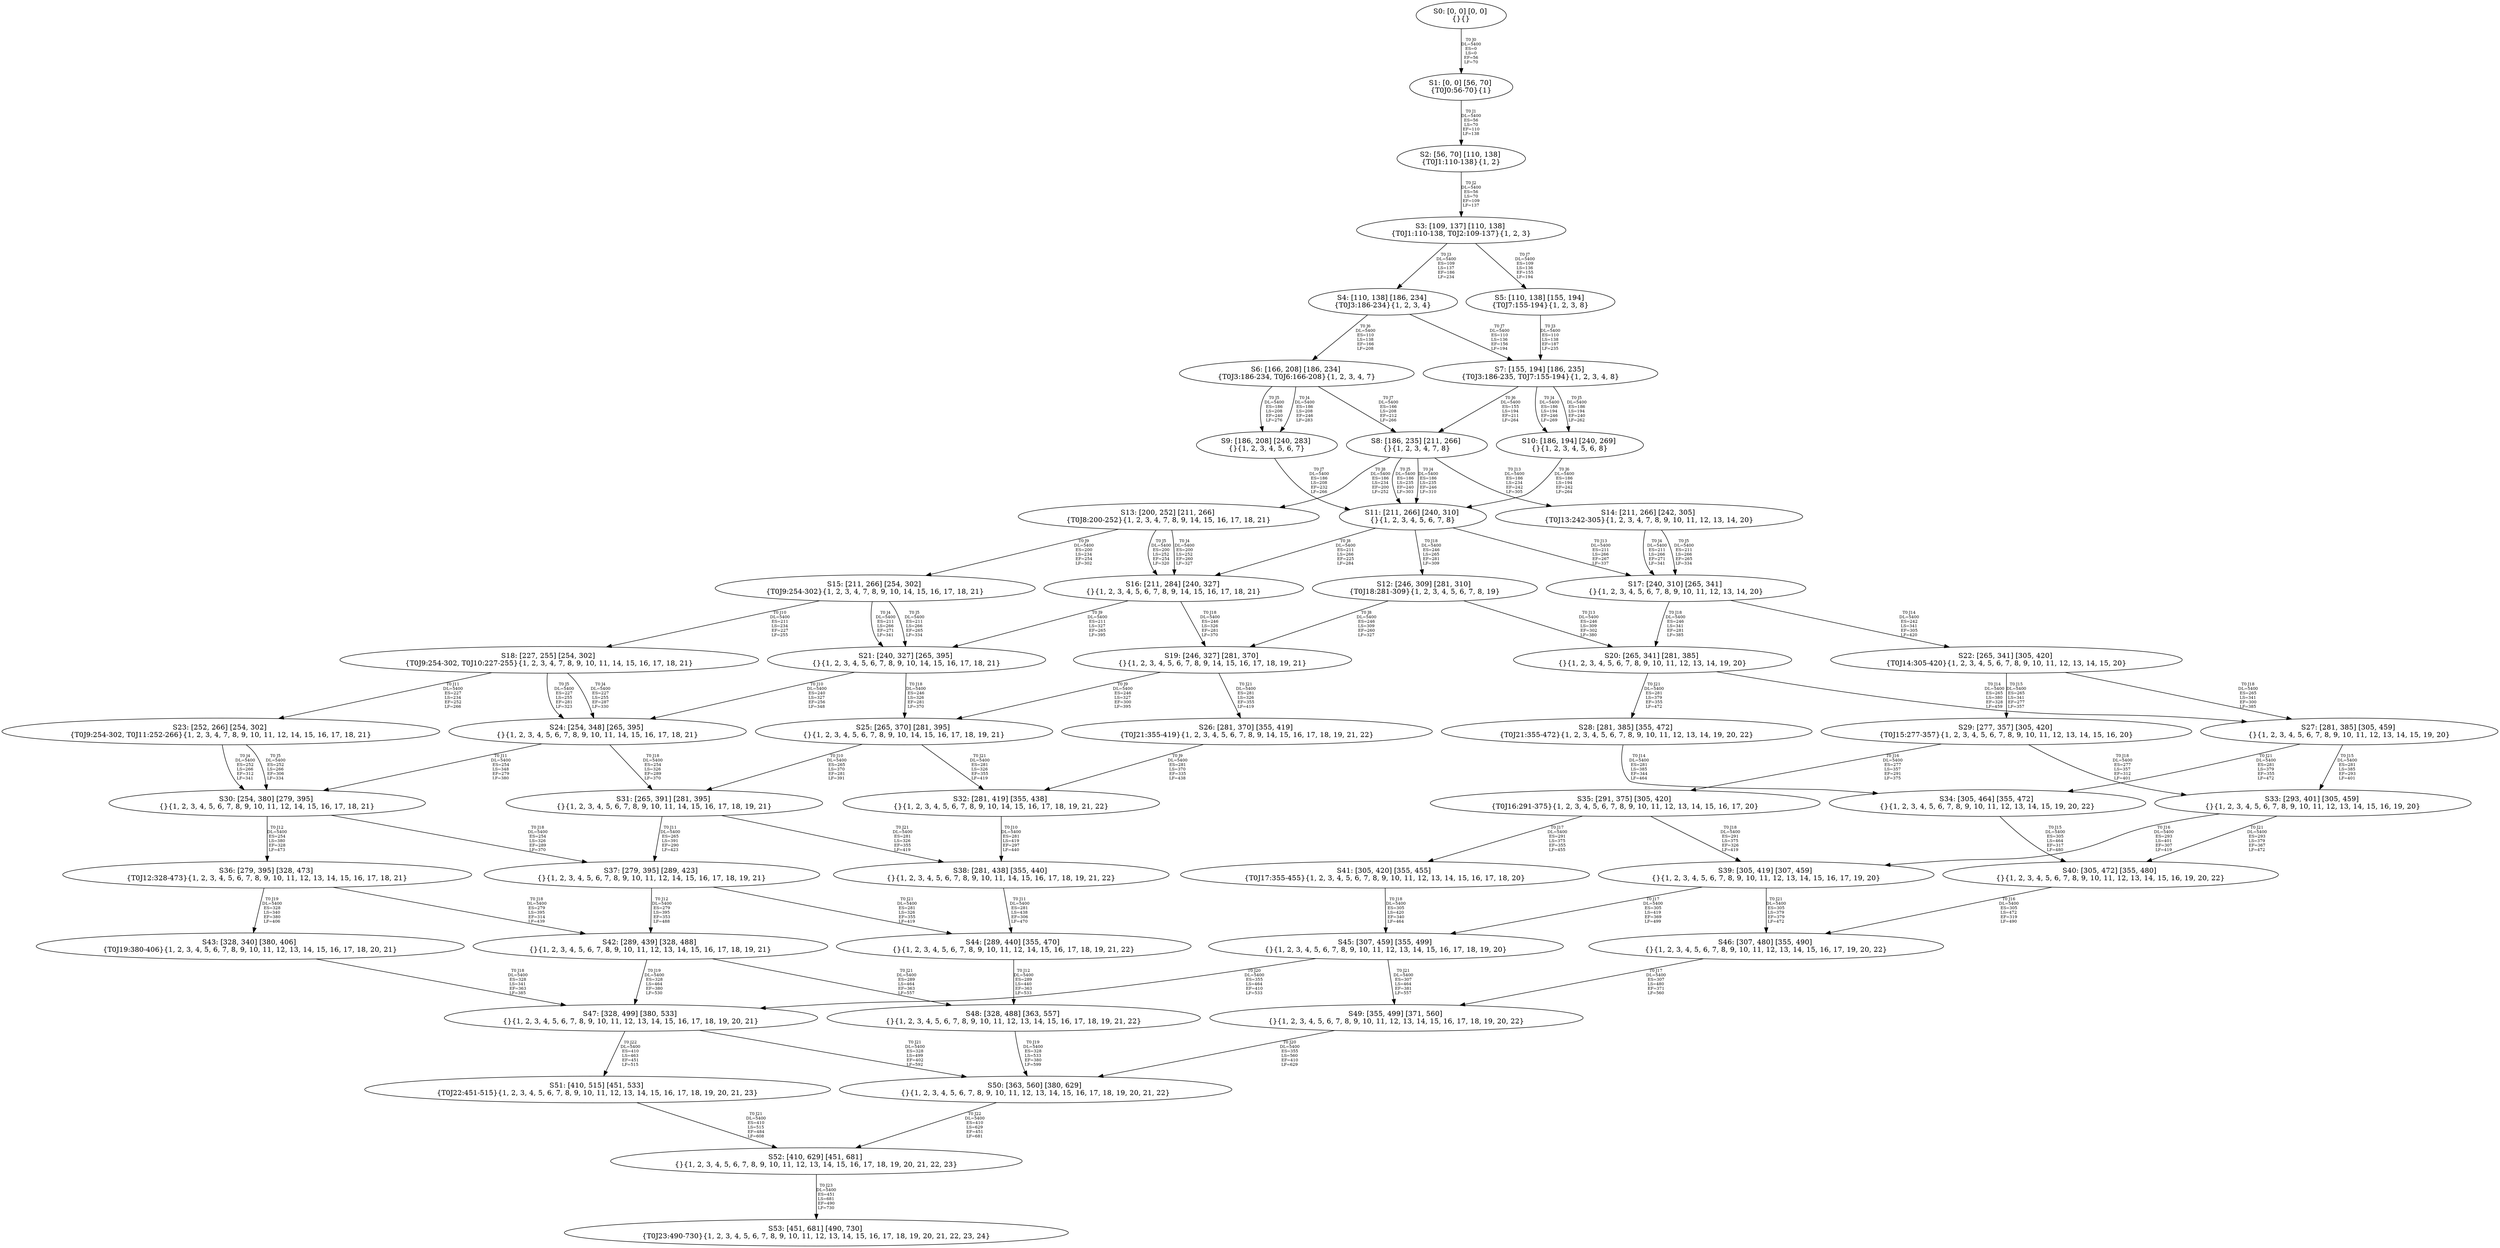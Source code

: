 digraph {
	S0[label="S0: [0, 0] [0, 0] \n{}{}"];
	S1[label="S1: [0, 0] [56, 70] \n{T0J0:56-70}{1}"];
	S2[label="S2: [56, 70] [110, 138] \n{T0J1:110-138}{1, 2}"];
	S3[label="S3: [109, 137] [110, 138] \n{T0J1:110-138, T0J2:109-137}{1, 2, 3}"];
	S4[label="S4: [110, 138] [186, 234] \n{T0J3:186-234}{1, 2, 3, 4}"];
	S5[label="S5: [110, 138] [155, 194] \n{T0J7:155-194}{1, 2, 3, 8}"];
	S6[label="S6: [166, 208] [186, 234] \n{T0J3:186-234, T0J6:166-208}{1, 2, 3, 4, 7}"];
	S7[label="S7: [155, 194] [186, 235] \n{T0J3:186-235, T0J7:155-194}{1, 2, 3, 4, 8}"];
	S8[label="S8: [186, 235] [211, 266] \n{}{1, 2, 3, 4, 7, 8}"];
	S9[label="S9: [186, 208] [240, 283] \n{}{1, 2, 3, 4, 5, 6, 7}"];
	S10[label="S10: [186, 194] [240, 269] \n{}{1, 2, 3, 4, 5, 6, 8}"];
	S11[label="S11: [211, 266] [240, 310] \n{}{1, 2, 3, 4, 5, 6, 7, 8}"];
	S12[label="S12: [246, 309] [281, 310] \n{T0J18:281-309}{1, 2, 3, 4, 5, 6, 7, 8, 19}"];
	S13[label="S13: [200, 252] [211, 266] \n{T0J8:200-252}{1, 2, 3, 4, 7, 8, 9, 14, 15, 16, 17, 18, 21}"];
	S14[label="S14: [211, 266] [242, 305] \n{T0J13:242-305}{1, 2, 3, 4, 7, 8, 9, 10, 11, 12, 13, 14, 20}"];
	S15[label="S15: [211, 266] [254, 302] \n{T0J9:254-302}{1, 2, 3, 4, 7, 8, 9, 10, 14, 15, 16, 17, 18, 21}"];
	S16[label="S16: [211, 284] [240, 327] \n{}{1, 2, 3, 4, 5, 6, 7, 8, 9, 14, 15, 16, 17, 18, 21}"];
	S17[label="S17: [240, 310] [265, 341] \n{}{1, 2, 3, 4, 5, 6, 7, 8, 9, 10, 11, 12, 13, 14, 20}"];
	S18[label="S18: [227, 255] [254, 302] \n{T0J9:254-302, T0J10:227-255}{1, 2, 3, 4, 7, 8, 9, 10, 11, 14, 15, 16, 17, 18, 21}"];
	S19[label="S19: [246, 327] [281, 370] \n{}{1, 2, 3, 4, 5, 6, 7, 8, 9, 14, 15, 16, 17, 18, 19, 21}"];
	S20[label="S20: [265, 341] [281, 385] \n{}{1, 2, 3, 4, 5, 6, 7, 8, 9, 10, 11, 12, 13, 14, 19, 20}"];
	S21[label="S21: [240, 327] [265, 395] \n{}{1, 2, 3, 4, 5, 6, 7, 8, 9, 10, 14, 15, 16, 17, 18, 21}"];
	S22[label="S22: [265, 341] [305, 420] \n{T0J14:305-420}{1, 2, 3, 4, 5, 6, 7, 8, 9, 10, 11, 12, 13, 14, 15, 20}"];
	S23[label="S23: [252, 266] [254, 302] \n{T0J9:254-302, T0J11:252-266}{1, 2, 3, 4, 7, 8, 9, 10, 11, 12, 14, 15, 16, 17, 18, 21}"];
	S24[label="S24: [254, 348] [265, 395] \n{}{1, 2, 3, 4, 5, 6, 7, 8, 9, 10, 11, 14, 15, 16, 17, 18, 21}"];
	S25[label="S25: [265, 370] [281, 395] \n{}{1, 2, 3, 4, 5, 6, 7, 8, 9, 10, 14, 15, 16, 17, 18, 19, 21}"];
	S26[label="S26: [281, 370] [355, 419] \n{T0J21:355-419}{1, 2, 3, 4, 5, 6, 7, 8, 9, 14, 15, 16, 17, 18, 19, 21, 22}"];
	S27[label="S27: [281, 385] [305, 459] \n{}{1, 2, 3, 4, 5, 6, 7, 8, 9, 10, 11, 12, 13, 14, 15, 19, 20}"];
	S28[label="S28: [281, 385] [355, 472] \n{T0J21:355-472}{1, 2, 3, 4, 5, 6, 7, 8, 9, 10, 11, 12, 13, 14, 19, 20, 22}"];
	S29[label="S29: [277, 357] [305, 420] \n{T0J15:277-357}{1, 2, 3, 4, 5, 6, 7, 8, 9, 10, 11, 12, 13, 14, 15, 16, 20}"];
	S30[label="S30: [254, 380] [279, 395] \n{}{1, 2, 3, 4, 5, 6, 7, 8, 9, 10, 11, 12, 14, 15, 16, 17, 18, 21}"];
	S31[label="S31: [265, 391] [281, 395] \n{}{1, 2, 3, 4, 5, 6, 7, 8, 9, 10, 11, 14, 15, 16, 17, 18, 19, 21}"];
	S32[label="S32: [281, 419] [355, 438] \n{}{1, 2, 3, 4, 5, 6, 7, 8, 9, 10, 14, 15, 16, 17, 18, 19, 21, 22}"];
	S33[label="S33: [293, 401] [305, 459] \n{}{1, 2, 3, 4, 5, 6, 7, 8, 9, 10, 11, 12, 13, 14, 15, 16, 19, 20}"];
	S34[label="S34: [305, 464] [355, 472] \n{}{1, 2, 3, 4, 5, 6, 7, 8, 9, 10, 11, 12, 13, 14, 15, 19, 20, 22}"];
	S35[label="S35: [291, 375] [305, 420] \n{T0J16:291-375}{1, 2, 3, 4, 5, 6, 7, 8, 9, 10, 11, 12, 13, 14, 15, 16, 17, 20}"];
	S36[label="S36: [279, 395] [328, 473] \n{T0J12:328-473}{1, 2, 3, 4, 5, 6, 7, 8, 9, 10, 11, 12, 13, 14, 15, 16, 17, 18, 21}"];
	S37[label="S37: [279, 395] [289, 423] \n{}{1, 2, 3, 4, 5, 6, 7, 8, 9, 10, 11, 12, 14, 15, 16, 17, 18, 19, 21}"];
	S38[label="S38: [281, 438] [355, 440] \n{}{1, 2, 3, 4, 5, 6, 7, 8, 9, 10, 11, 14, 15, 16, 17, 18, 19, 21, 22}"];
	S39[label="S39: [305, 419] [307, 459] \n{}{1, 2, 3, 4, 5, 6, 7, 8, 9, 10, 11, 12, 13, 14, 15, 16, 17, 19, 20}"];
	S40[label="S40: [305, 472] [355, 480] \n{}{1, 2, 3, 4, 5, 6, 7, 8, 9, 10, 11, 12, 13, 14, 15, 16, 19, 20, 22}"];
	S41[label="S41: [305, 420] [355, 455] \n{T0J17:355-455}{1, 2, 3, 4, 5, 6, 7, 8, 9, 10, 11, 12, 13, 14, 15, 16, 17, 18, 20}"];
	S42[label="S42: [289, 439] [328, 488] \n{}{1, 2, 3, 4, 5, 6, 7, 8, 9, 10, 11, 12, 13, 14, 15, 16, 17, 18, 19, 21}"];
	S43[label="S43: [328, 340] [380, 406] \n{T0J19:380-406}{1, 2, 3, 4, 5, 6, 7, 8, 9, 10, 11, 12, 13, 14, 15, 16, 17, 18, 20, 21}"];
	S44[label="S44: [289, 440] [355, 470] \n{}{1, 2, 3, 4, 5, 6, 7, 8, 9, 10, 11, 12, 14, 15, 16, 17, 18, 19, 21, 22}"];
	S45[label="S45: [307, 459] [355, 499] \n{}{1, 2, 3, 4, 5, 6, 7, 8, 9, 10, 11, 12, 13, 14, 15, 16, 17, 18, 19, 20}"];
	S46[label="S46: [307, 480] [355, 490] \n{}{1, 2, 3, 4, 5, 6, 7, 8, 9, 10, 11, 12, 13, 14, 15, 16, 17, 19, 20, 22}"];
	S47[label="S47: [328, 499] [380, 533] \n{}{1, 2, 3, 4, 5, 6, 7, 8, 9, 10, 11, 12, 13, 14, 15, 16, 17, 18, 19, 20, 21}"];
	S48[label="S48: [328, 488] [363, 557] \n{}{1, 2, 3, 4, 5, 6, 7, 8, 9, 10, 11, 12, 13, 14, 15, 16, 17, 18, 19, 21, 22}"];
	S49[label="S49: [355, 499] [371, 560] \n{}{1, 2, 3, 4, 5, 6, 7, 8, 9, 10, 11, 12, 13, 14, 15, 16, 17, 18, 19, 20, 22}"];
	S50[label="S50: [363, 560] [380, 629] \n{}{1, 2, 3, 4, 5, 6, 7, 8, 9, 10, 11, 12, 13, 14, 15, 16, 17, 18, 19, 20, 21, 22}"];
	S51[label="S51: [410, 515] [451, 533] \n{T0J22:451-515}{1, 2, 3, 4, 5, 6, 7, 8, 9, 10, 11, 12, 13, 14, 15, 16, 17, 18, 19, 20, 21, 23}"];
	S52[label="S52: [410, 629] [451, 681] \n{}{1, 2, 3, 4, 5, 6, 7, 8, 9, 10, 11, 12, 13, 14, 15, 16, 17, 18, 19, 20, 21, 22, 23}"];
	S53[label="S53: [451, 681] [490, 730] \n{T0J23:490-730}{1, 2, 3, 4, 5, 6, 7, 8, 9, 10, 11, 12, 13, 14, 15, 16, 17, 18, 19, 20, 21, 22, 23, 24}"];
	S0 -> S1[label="T0 J0\nDL=5400\nES=0\nLS=0\nEF=56\nLF=70",fontsize=8];
	S1 -> S2[label="T0 J1\nDL=5400\nES=56\nLS=70\nEF=110\nLF=138",fontsize=8];
	S2 -> S3[label="T0 J2\nDL=5400\nES=56\nLS=70\nEF=109\nLF=137",fontsize=8];
	S3 -> S4[label="T0 J3\nDL=5400\nES=109\nLS=137\nEF=186\nLF=234",fontsize=8];
	S3 -> S5[label="T0 J7\nDL=5400\nES=109\nLS=136\nEF=155\nLF=194",fontsize=8];
	S4 -> S6[label="T0 J6\nDL=5400\nES=110\nLS=138\nEF=166\nLF=208",fontsize=8];
	S4 -> S7[label="T0 J7\nDL=5400\nES=110\nLS=136\nEF=156\nLF=194",fontsize=8];
	S5 -> S7[label="T0 J3\nDL=5400\nES=110\nLS=138\nEF=187\nLF=235",fontsize=8];
	S6 -> S9[label="T0 J4\nDL=5400\nES=186\nLS=208\nEF=246\nLF=283",fontsize=8];
	S6 -> S9[label="T0 J5\nDL=5400\nES=186\nLS=208\nEF=240\nLF=276",fontsize=8];
	S6 -> S8[label="T0 J7\nDL=5400\nES=166\nLS=208\nEF=212\nLF=266",fontsize=8];
	S7 -> S10[label="T0 J4\nDL=5400\nES=186\nLS=194\nEF=246\nLF=269",fontsize=8];
	S7 -> S10[label="T0 J5\nDL=5400\nES=186\nLS=194\nEF=240\nLF=262",fontsize=8];
	S7 -> S8[label="T0 J6\nDL=5400\nES=155\nLS=194\nEF=211\nLF=264",fontsize=8];
	S8 -> S11[label="T0 J4\nDL=5400\nES=186\nLS=235\nEF=246\nLF=310",fontsize=8];
	S8 -> S11[label="T0 J5\nDL=5400\nES=186\nLS=235\nEF=240\nLF=303",fontsize=8];
	S8 -> S13[label="T0 J8\nDL=5400\nES=186\nLS=234\nEF=200\nLF=252",fontsize=8];
	S8 -> S14[label="T0 J13\nDL=5400\nES=186\nLS=234\nEF=242\nLF=305",fontsize=8];
	S9 -> S11[label="T0 J7\nDL=5400\nES=186\nLS=208\nEF=232\nLF=266",fontsize=8];
	S10 -> S11[label="T0 J6\nDL=5400\nES=186\nLS=194\nEF=242\nLF=264",fontsize=8];
	S11 -> S16[label="T0 J8\nDL=5400\nES=211\nLS=266\nEF=225\nLF=284",fontsize=8];
	S11 -> S17[label="T0 J13\nDL=5400\nES=211\nLS=266\nEF=267\nLF=337",fontsize=8];
	S11 -> S12[label="T0 J18\nDL=5400\nES=246\nLS=265\nEF=281\nLF=309",fontsize=8];
	S12 -> S19[label="T0 J8\nDL=5400\nES=246\nLS=309\nEF=260\nLF=327",fontsize=8];
	S12 -> S20[label="T0 J13\nDL=5400\nES=246\nLS=309\nEF=302\nLF=380",fontsize=8];
	S13 -> S16[label="T0 J4\nDL=5400\nES=200\nLS=252\nEF=260\nLF=327",fontsize=8];
	S13 -> S16[label="T0 J5\nDL=5400\nES=200\nLS=252\nEF=254\nLF=320",fontsize=8];
	S13 -> S15[label="T0 J9\nDL=5400\nES=200\nLS=234\nEF=254\nLF=302",fontsize=8];
	S14 -> S17[label="T0 J4\nDL=5400\nES=211\nLS=266\nEF=271\nLF=341",fontsize=8];
	S14 -> S17[label="T0 J5\nDL=5400\nES=211\nLS=266\nEF=265\nLF=334",fontsize=8];
	S15 -> S21[label="T0 J4\nDL=5400\nES=211\nLS=266\nEF=271\nLF=341",fontsize=8];
	S15 -> S21[label="T0 J5\nDL=5400\nES=211\nLS=266\nEF=265\nLF=334",fontsize=8];
	S15 -> S18[label="T0 J10\nDL=5400\nES=211\nLS=234\nEF=227\nLF=255",fontsize=8];
	S16 -> S21[label="T0 J9\nDL=5400\nES=211\nLS=327\nEF=265\nLF=395",fontsize=8];
	S16 -> S19[label="T0 J18\nDL=5400\nES=246\nLS=326\nEF=281\nLF=370",fontsize=8];
	S17 -> S22[label="T0 J14\nDL=5400\nES=242\nLS=341\nEF=305\nLF=420",fontsize=8];
	S17 -> S20[label="T0 J18\nDL=5400\nES=246\nLS=341\nEF=281\nLF=385",fontsize=8];
	S18 -> S24[label="T0 J4\nDL=5400\nES=227\nLS=255\nEF=287\nLF=330",fontsize=8];
	S18 -> S24[label="T0 J5\nDL=5400\nES=227\nLS=255\nEF=281\nLF=323",fontsize=8];
	S18 -> S23[label="T0 J11\nDL=5400\nES=227\nLS=234\nEF=252\nLF=266",fontsize=8];
	S19 -> S25[label="T0 J9\nDL=5400\nES=246\nLS=327\nEF=300\nLF=395",fontsize=8];
	S19 -> S26[label="T0 J21\nDL=5400\nES=281\nLS=326\nEF=355\nLF=419",fontsize=8];
	S20 -> S27[label="T0 J14\nDL=5400\nES=265\nLS=380\nEF=328\nLF=459",fontsize=8];
	S20 -> S28[label="T0 J21\nDL=5400\nES=281\nLS=379\nEF=355\nLF=472",fontsize=8];
	S21 -> S24[label="T0 J10\nDL=5400\nES=240\nLS=327\nEF=256\nLF=348",fontsize=8];
	S21 -> S25[label="T0 J18\nDL=5400\nES=246\nLS=326\nEF=281\nLF=370",fontsize=8];
	S22 -> S29[label="T0 J15\nDL=5400\nES=265\nLS=341\nEF=277\nLF=357",fontsize=8];
	S22 -> S27[label="T0 J18\nDL=5400\nES=265\nLS=341\nEF=300\nLF=385",fontsize=8];
	S23 -> S30[label="T0 J4\nDL=5400\nES=252\nLS=266\nEF=312\nLF=341",fontsize=8];
	S23 -> S30[label="T0 J5\nDL=5400\nES=252\nLS=266\nEF=306\nLF=334",fontsize=8];
	S24 -> S30[label="T0 J11\nDL=5400\nES=254\nLS=348\nEF=279\nLF=380",fontsize=8];
	S24 -> S31[label="T0 J18\nDL=5400\nES=254\nLS=326\nEF=289\nLF=370",fontsize=8];
	S25 -> S31[label="T0 J10\nDL=5400\nES=265\nLS=370\nEF=281\nLF=391",fontsize=8];
	S25 -> S32[label="T0 J21\nDL=5400\nES=281\nLS=326\nEF=355\nLF=419",fontsize=8];
	S26 -> S32[label="T0 J9\nDL=5400\nES=281\nLS=370\nEF=335\nLF=438",fontsize=8];
	S27 -> S33[label="T0 J15\nDL=5400\nES=281\nLS=385\nEF=293\nLF=401",fontsize=8];
	S27 -> S34[label="T0 J21\nDL=5400\nES=281\nLS=379\nEF=355\nLF=472",fontsize=8];
	S28 -> S34[label="T0 J14\nDL=5400\nES=281\nLS=385\nEF=344\nLF=464",fontsize=8];
	S29 -> S35[label="T0 J16\nDL=5400\nES=277\nLS=357\nEF=291\nLF=375",fontsize=8];
	S29 -> S33[label="T0 J18\nDL=5400\nES=277\nLS=357\nEF=312\nLF=401",fontsize=8];
	S30 -> S36[label="T0 J12\nDL=5400\nES=254\nLS=380\nEF=328\nLF=473",fontsize=8];
	S30 -> S37[label="T0 J18\nDL=5400\nES=254\nLS=326\nEF=289\nLF=370",fontsize=8];
	S31 -> S37[label="T0 J11\nDL=5400\nES=265\nLS=391\nEF=290\nLF=423",fontsize=8];
	S31 -> S38[label="T0 J21\nDL=5400\nES=281\nLS=326\nEF=355\nLF=419",fontsize=8];
	S32 -> S38[label="T0 J10\nDL=5400\nES=281\nLS=419\nEF=297\nLF=440",fontsize=8];
	S33 -> S39[label="T0 J16\nDL=5400\nES=293\nLS=401\nEF=307\nLF=419",fontsize=8];
	S33 -> S40[label="T0 J21\nDL=5400\nES=293\nLS=379\nEF=367\nLF=472",fontsize=8];
	S34 -> S40[label="T0 J15\nDL=5400\nES=305\nLS=464\nEF=317\nLF=480",fontsize=8];
	S35 -> S41[label="T0 J17\nDL=5400\nES=291\nLS=375\nEF=355\nLF=455",fontsize=8];
	S35 -> S39[label="T0 J18\nDL=5400\nES=291\nLS=375\nEF=326\nLF=419",fontsize=8];
	S36 -> S42[label="T0 J18\nDL=5400\nES=279\nLS=395\nEF=314\nLF=439",fontsize=8];
	S36 -> S43[label="T0 J19\nDL=5400\nES=328\nLS=340\nEF=380\nLF=406",fontsize=8];
	S37 -> S42[label="T0 J12\nDL=5400\nES=279\nLS=395\nEF=353\nLF=488",fontsize=8];
	S37 -> S44[label="T0 J21\nDL=5400\nES=281\nLS=326\nEF=355\nLF=419",fontsize=8];
	S38 -> S44[label="T0 J11\nDL=5400\nES=281\nLS=438\nEF=306\nLF=470",fontsize=8];
	S39 -> S45[label="T0 J17\nDL=5400\nES=305\nLS=419\nEF=369\nLF=499",fontsize=8];
	S39 -> S46[label="T0 J21\nDL=5400\nES=305\nLS=379\nEF=379\nLF=472",fontsize=8];
	S40 -> S46[label="T0 J16\nDL=5400\nES=305\nLS=472\nEF=319\nLF=490",fontsize=8];
	S41 -> S45[label="T0 J18\nDL=5400\nES=305\nLS=420\nEF=340\nLF=464",fontsize=8];
	S42 -> S47[label="T0 J19\nDL=5400\nES=328\nLS=464\nEF=380\nLF=530",fontsize=8];
	S42 -> S48[label="T0 J21\nDL=5400\nES=289\nLS=464\nEF=363\nLF=557",fontsize=8];
	S43 -> S47[label="T0 J18\nDL=5400\nES=328\nLS=341\nEF=363\nLF=385",fontsize=8];
	S44 -> S48[label="T0 J12\nDL=5400\nES=289\nLS=440\nEF=363\nLF=533",fontsize=8];
	S45 -> S47[label="T0 J20\nDL=5400\nES=355\nLS=464\nEF=410\nLF=533",fontsize=8];
	S45 -> S49[label="T0 J21\nDL=5400\nES=307\nLS=464\nEF=381\nLF=557",fontsize=8];
	S46 -> S49[label="T0 J17\nDL=5400\nES=307\nLS=480\nEF=371\nLF=560",fontsize=8];
	S47 -> S50[label="T0 J21\nDL=5400\nES=328\nLS=499\nEF=402\nLF=592",fontsize=8];
	S47 -> S51[label="T0 J22\nDL=5400\nES=410\nLS=463\nEF=451\nLF=515",fontsize=8];
	S48 -> S50[label="T0 J19\nDL=5400\nES=328\nLS=533\nEF=380\nLF=599",fontsize=8];
	S49 -> S50[label="T0 J20\nDL=5400\nES=355\nLS=560\nEF=410\nLF=629",fontsize=8];
	S50 -> S52[label="T0 J22\nDL=5400\nES=410\nLS=629\nEF=451\nLF=681",fontsize=8];
	S51 -> S52[label="T0 J21\nDL=5400\nES=410\nLS=515\nEF=484\nLF=608",fontsize=8];
	S52 -> S53[label="T0 J23\nDL=5400\nES=451\nLS=681\nEF=490\nLF=730",fontsize=8];
}
